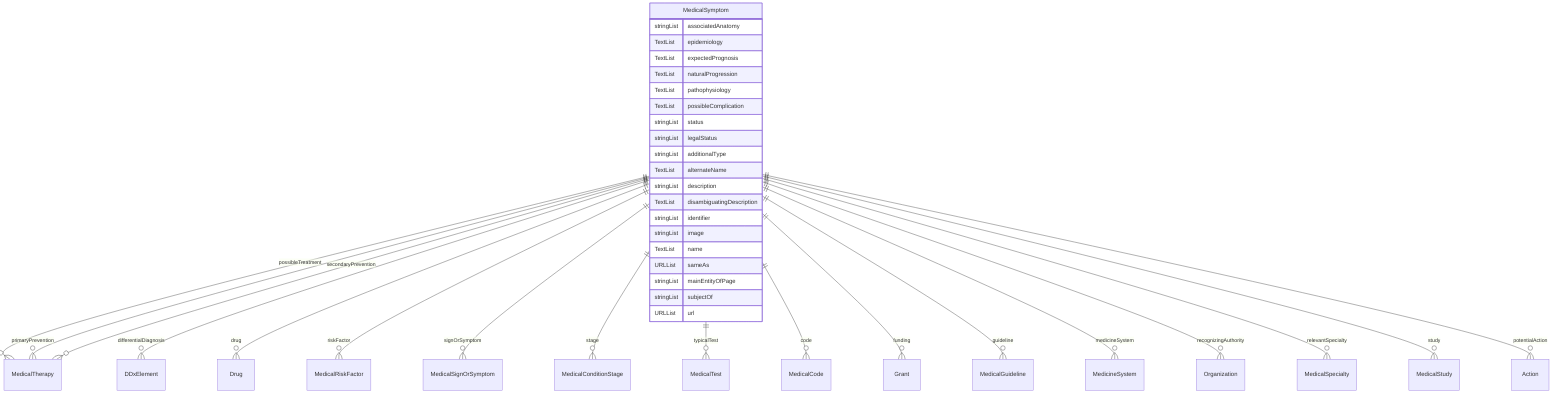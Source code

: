 erDiagram
MedicalSymptom {
    stringList associatedAnatomy  
    TextList epidemiology  
    TextList expectedPrognosis  
    TextList naturalProgression  
    TextList pathophysiology  
    TextList possibleComplication  
    stringList status  
    stringList legalStatus  
    stringList additionalType  
    TextList alternateName  
    stringList description  
    TextList disambiguatingDescription  
    stringList identifier  
    stringList image  
    TextList name  
    URLList sameAs  
    stringList mainEntityOfPage  
    stringList subjectOf  
    URLList url  
}

MedicalSymptom ||--}o MedicalTherapy : "possibleTreatment"
MedicalSymptom ||--}o DDxElement : "differentialDiagnosis"
MedicalSymptom ||--}o Drug : "drug"
MedicalSymptom ||--}o MedicalTherapy : "primaryPrevention"
MedicalSymptom ||--}o MedicalRiskFactor : "riskFactor"
MedicalSymptom ||--}o MedicalTherapy : "secondaryPrevention"
MedicalSymptom ||--}o MedicalSignOrSymptom : "signOrSymptom"
MedicalSymptom ||--}o MedicalConditionStage : "stage"
MedicalSymptom ||--}o MedicalTest : "typicalTest"
MedicalSymptom ||--}o MedicalCode : "code"
MedicalSymptom ||--}o Grant : "funding"
MedicalSymptom ||--}o MedicalGuideline : "guideline"
MedicalSymptom ||--}o MedicineSystem : "medicineSystem"
MedicalSymptom ||--}o Organization : "recognizingAuthority"
MedicalSymptom ||--}o MedicalSpecialty : "relevantSpecialty"
MedicalSymptom ||--}o MedicalStudy : "study"
MedicalSymptom ||--}o Action : "potentialAction"